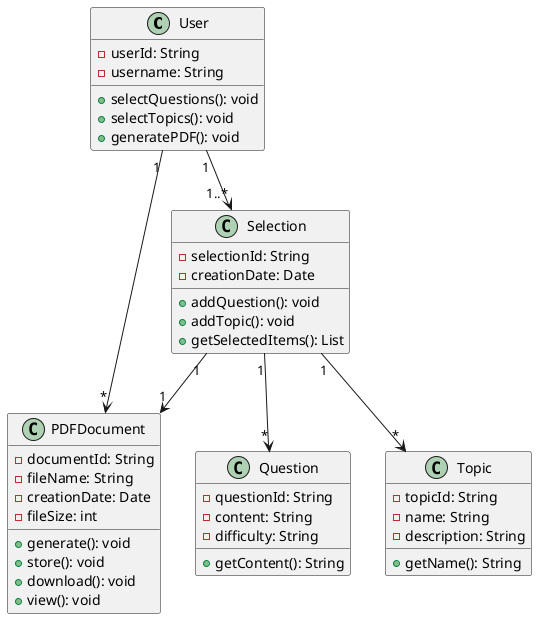 @startuml
class User {
    - userId: String
    - username: String
    + selectQuestions(): void
    + selectTopics(): void
    + generatePDF(): void
}

class Question {
    - questionId: String
    - content: String
    - difficulty: String
    + getContent(): String
}

class Topic {
    - topicId: String
    - name: String
    - description: String
    + getName(): String
}

class PDFDocument {
    - documentId: String
    - fileName: String
    - creationDate: Date
    - fileSize: int
    + generate(): void
    + store(): void
    + download(): void
    + view(): void
}

class Selection {
    - selectionId: String
    - creationDate: Date
    + addQuestion(): void
    + addTopic(): void
    + getSelectedItems(): List
}

User "1" --> "1..*" Selection
Selection "1" --> "*" Question
Selection "1" --> "*" Topic
User "1" --> "*" PDFDocument
Selection "1" --> "1" PDFDocument
@enduml